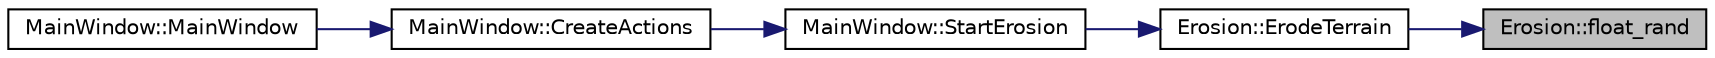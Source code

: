 digraph "Erosion::float_rand"
{
 // LATEX_PDF_SIZE
  edge [fontname="Helvetica",fontsize="10",labelfontname="Helvetica",labelfontsize="10"];
  node [fontname="Helvetica",fontsize="10",shape=record];
  rankdir="RL";
  Node1 [label="Erosion::float_rand",height=0.2,width=0.4,color="black", fillcolor="grey75", style="filled", fontcolor="black",tooltip="assigns a random position to the droplet."];
  Node1 -> Node2 [dir="back",color="midnightblue",fontsize="10",style="solid",fontname="Helvetica"];
  Node2 [label="Erosion::ErodeTerrain",height=0.2,width=0.4,color="black", fillcolor="white", style="filled",URL="$class_erosion.html#ae3bcb322d3217b7f4ae6443556f2ab6c",tooltip="this is the Erosion class definition, it basically applies the erosion parameters on the terrain"];
  Node2 -> Node3 [dir="back",color="midnightblue",fontsize="10",style="solid",fontname="Helvetica"];
  Node3 [label="MainWindow::StartErosion",height=0.2,width=0.4,color="black", fillcolor="white", style="filled",URL="$class_main_window.html#a493ef90e80c07d6b8c86580de3bfd77f",tooltip=" "];
  Node3 -> Node4 [dir="back",color="midnightblue",fontsize="10",style="solid",fontname="Helvetica"];
  Node4 [label="MainWindow::CreateActions",height=0.2,width=0.4,color="black", fillcolor="white", style="filled",URL="$class_main_window.html#ac196f381c4aad2f18848f1cf490eba35",tooltip=" "];
  Node4 -> Node5 [dir="back",color="midnightblue",fontsize="10",style="solid",fontname="Helvetica"];
  Node5 [label="MainWindow::MainWindow",height=0.2,width=0.4,color="black", fillcolor="white", style="filled",URL="$class_main_window.html#a34c4b4207b46d11a4100c9b19f0e81bb",tooltip=" "];
}
